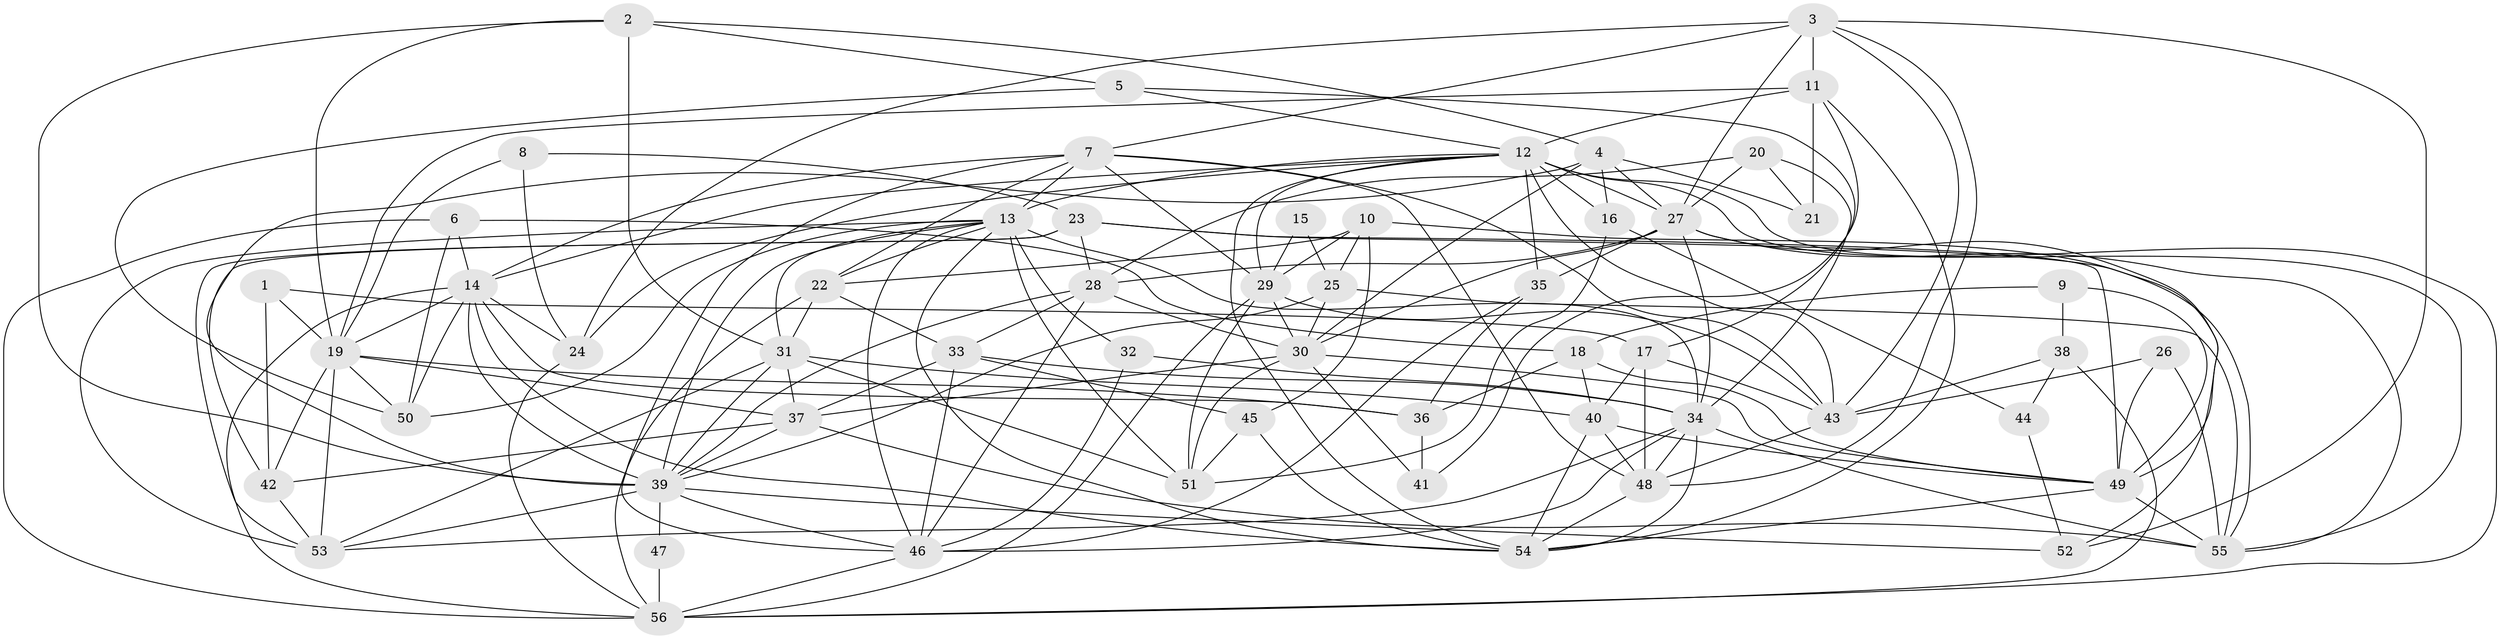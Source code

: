 // original degree distribution, {2: 0.1223021582733813, 3: 0.302158273381295, 4: 0.28776978417266186, 7: 0.04316546762589928, 5: 0.1223021582733813, 6: 0.10071942446043165, 8: 0.014388489208633094, 9: 0.007194244604316547}
// Generated by graph-tools (version 1.1) at 2025/36/03/04/25 23:36:59]
// undirected, 56 vertices, 172 edges
graph export_dot {
  node [color=gray90,style=filled];
  1;
  2;
  3;
  4;
  5;
  6;
  7;
  8;
  9;
  10;
  11;
  12;
  13;
  14;
  15;
  16;
  17;
  18;
  19;
  20;
  21;
  22;
  23;
  24;
  25;
  26;
  27;
  28;
  29;
  30;
  31;
  32;
  33;
  34;
  35;
  36;
  37;
  38;
  39;
  40;
  41;
  42;
  43;
  44;
  45;
  46;
  47;
  48;
  49;
  50;
  51;
  52;
  53;
  54;
  55;
  56;
  1 -- 17 [weight=1.0];
  1 -- 19 [weight=1.0];
  1 -- 42 [weight=1.0];
  2 -- 4 [weight=1.0];
  2 -- 5 [weight=1.0];
  2 -- 19 [weight=1.0];
  2 -- 31 [weight=1.0];
  2 -- 39 [weight=1.0];
  3 -- 7 [weight=1.0];
  3 -- 11 [weight=1.0];
  3 -- 24 [weight=1.0];
  3 -- 27 [weight=1.0];
  3 -- 43 [weight=1.0];
  3 -- 48 [weight=1.0];
  3 -- 52 [weight=1.0];
  4 -- 16 [weight=1.0];
  4 -- 21 [weight=1.0];
  4 -- 27 [weight=1.0];
  4 -- 30 [weight=1.0];
  4 -- 39 [weight=1.0];
  5 -- 12 [weight=1.0];
  5 -- 17 [weight=1.0];
  5 -- 50 [weight=1.0];
  6 -- 14 [weight=1.0];
  6 -- 18 [weight=1.0];
  6 -- 50 [weight=1.0];
  6 -- 56 [weight=1.0];
  7 -- 13 [weight=1.0];
  7 -- 14 [weight=2.0];
  7 -- 22 [weight=1.0];
  7 -- 29 [weight=1.0];
  7 -- 43 [weight=2.0];
  7 -- 46 [weight=1.0];
  7 -- 48 [weight=1.0];
  8 -- 19 [weight=1.0];
  8 -- 23 [weight=1.0];
  8 -- 24 [weight=1.0];
  9 -- 18 [weight=1.0];
  9 -- 38 [weight=1.0];
  9 -- 49 [weight=2.0];
  10 -- 22 [weight=1.0];
  10 -- 25 [weight=1.0];
  10 -- 29 [weight=1.0];
  10 -- 45 [weight=1.0];
  10 -- 52 [weight=1.0];
  11 -- 12 [weight=1.0];
  11 -- 19 [weight=1.0];
  11 -- 21 [weight=1.0];
  11 -- 41 [weight=1.0];
  11 -- 54 [weight=1.0];
  12 -- 13 [weight=1.0];
  12 -- 14 [weight=1.0];
  12 -- 16 [weight=1.0];
  12 -- 24 [weight=1.0];
  12 -- 27 [weight=1.0];
  12 -- 29 [weight=1.0];
  12 -- 35 [weight=1.0];
  12 -- 43 [weight=1.0];
  12 -- 54 [weight=1.0];
  12 -- 55 [weight=1.0];
  12 -- 56 [weight=1.0];
  13 -- 22 [weight=1.0];
  13 -- 31 [weight=1.0];
  13 -- 32 [weight=1.0];
  13 -- 34 [weight=1.0];
  13 -- 39 [weight=1.0];
  13 -- 46 [weight=1.0];
  13 -- 50 [weight=1.0];
  13 -- 51 [weight=4.0];
  13 -- 53 [weight=1.0];
  13 -- 54 [weight=1.0];
  14 -- 19 [weight=2.0];
  14 -- 24 [weight=1.0];
  14 -- 36 [weight=1.0];
  14 -- 39 [weight=1.0];
  14 -- 50 [weight=1.0];
  14 -- 54 [weight=1.0];
  14 -- 56 [weight=2.0];
  15 -- 25 [weight=2.0];
  15 -- 29 [weight=1.0];
  16 -- 44 [weight=1.0];
  16 -- 51 [weight=1.0];
  17 -- 40 [weight=1.0];
  17 -- 43 [weight=2.0];
  17 -- 48 [weight=2.0];
  18 -- 36 [weight=1.0];
  18 -- 40 [weight=1.0];
  18 -- 49 [weight=1.0];
  19 -- 36 [weight=1.0];
  19 -- 37 [weight=1.0];
  19 -- 42 [weight=1.0];
  19 -- 50 [weight=1.0];
  19 -- 53 [weight=1.0];
  20 -- 21 [weight=1.0];
  20 -- 27 [weight=1.0];
  20 -- 28 [weight=1.0];
  20 -- 34 [weight=1.0];
  22 -- 31 [weight=1.0];
  22 -- 33 [weight=1.0];
  22 -- 56 [weight=1.0];
  23 -- 28 [weight=1.0];
  23 -- 42 [weight=1.0];
  23 -- 49 [weight=1.0];
  23 -- 53 [weight=1.0];
  23 -- 55 [weight=1.0];
  24 -- 56 [weight=1.0];
  25 -- 30 [weight=1.0];
  25 -- 39 [weight=1.0];
  25 -- 55 [weight=1.0];
  26 -- 43 [weight=1.0];
  26 -- 49 [weight=1.0];
  26 -- 55 [weight=2.0];
  27 -- 28 [weight=1.0];
  27 -- 30 [weight=1.0];
  27 -- 34 [weight=1.0];
  27 -- 35 [weight=1.0];
  27 -- 49 [weight=2.0];
  27 -- 55 [weight=1.0];
  28 -- 30 [weight=1.0];
  28 -- 33 [weight=1.0];
  28 -- 39 [weight=1.0];
  28 -- 46 [weight=1.0];
  29 -- 30 [weight=1.0];
  29 -- 43 [weight=1.0];
  29 -- 51 [weight=1.0];
  29 -- 56 [weight=1.0];
  30 -- 37 [weight=1.0];
  30 -- 41 [weight=1.0];
  30 -- 49 [weight=1.0];
  30 -- 51 [weight=2.0];
  31 -- 37 [weight=1.0];
  31 -- 39 [weight=2.0];
  31 -- 40 [weight=1.0];
  31 -- 51 [weight=2.0];
  31 -- 53 [weight=1.0];
  32 -- 34 [weight=1.0];
  32 -- 46 [weight=1.0];
  33 -- 34 [weight=1.0];
  33 -- 37 [weight=1.0];
  33 -- 45 [weight=1.0];
  33 -- 46 [weight=1.0];
  34 -- 46 [weight=1.0];
  34 -- 48 [weight=1.0];
  34 -- 53 [weight=1.0];
  34 -- 54 [weight=1.0];
  34 -- 55 [weight=2.0];
  35 -- 36 [weight=1.0];
  35 -- 46 [weight=1.0];
  36 -- 41 [weight=1.0];
  37 -- 39 [weight=1.0];
  37 -- 42 [weight=1.0];
  37 -- 55 [weight=1.0];
  38 -- 43 [weight=1.0];
  38 -- 44 [weight=1.0];
  38 -- 56 [weight=1.0];
  39 -- 46 [weight=1.0];
  39 -- 47 [weight=1.0];
  39 -- 52 [weight=1.0];
  39 -- 53 [weight=1.0];
  40 -- 48 [weight=1.0];
  40 -- 49 [weight=1.0];
  40 -- 54 [weight=2.0];
  42 -- 53 [weight=1.0];
  43 -- 48 [weight=1.0];
  44 -- 52 [weight=1.0];
  45 -- 51 [weight=1.0];
  45 -- 54 [weight=1.0];
  46 -- 56 [weight=1.0];
  47 -- 56 [weight=2.0];
  48 -- 54 [weight=1.0];
  49 -- 54 [weight=1.0];
  49 -- 55 [weight=2.0];
}
